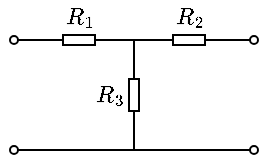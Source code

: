 <mxfile version="17.2.1" type="device"><diagram id="ODny1KBQm_rTSkWYAsMn" name="第 1 页"><mxGraphModel dx="219" dy="159" grid="1" gridSize="5" guides="1" tooltips="1" connect="1" arrows="1" fold="1" page="1" pageScale="1" pageWidth="827" pageHeight="1169" math="1" shadow="0"><root><mxCell id="0"/><mxCell id="1" parent="0"/><mxCell id="05imNlKcf5YotTEUm6NW-9" value="" style="endArrow=none;html=1;rounded=0;fontSize=12;startSize=4;endSize=1;strokeWidth=1;jumpStyle=none;jumpSize=6;entryX=1;entryY=0.5;entryDx=0;entryDy=0;entryPerimeter=0;startArrow=oval;startFill=0;" parent="1" target="05imNlKcf5YotTEUm6NW-12" edge="1"><mxGeometry width="50" height="50" relative="1" as="geometry"><mxPoint x="80" y="280" as="sourcePoint"/><mxPoint x="85" y="235" as="targetPoint"/></mxGeometry></mxCell><mxCell id="05imNlKcf5YotTEUm6NW-12" value="" style="pointerEvents=1;verticalLabelPosition=bottom;shadow=0;dashed=0;align=center;html=1;verticalAlign=top;shape=mxgraph.electrical.resistors.resistor_1;fontSize=10;direction=west;connectable=1;" parent="1" vertex="1"><mxGeometry x="100" y="277.5" width="25" height="5" as="geometry"/></mxCell><mxCell id="05imNlKcf5YotTEUm6NW-13" value="" style="endArrow=none;html=1;rounded=0;fontSize=10;startSize=3;endSize=3;exitX=0;exitY=0.5;exitDx=0;exitDy=0;exitPerimeter=0;startArrow=none;startFill=0;endFill=0;" parent="1" source="05imNlKcf5YotTEUm6NW-12" edge="1"><mxGeometry width="50" height="50" relative="1" as="geometry"><mxPoint x="314.5" y="160.5" as="sourcePoint"/><mxPoint x="140" y="280" as="targetPoint"/></mxGeometry></mxCell><mxCell id="05imNlKcf5YotTEUm6NW-22" value="$$R_1$$" style="text;html=1;resizable=1;autosize=1;align=center;verticalAlign=middle;points=[];fillColor=none;strokeColor=none;rounded=0;fontSize=10;movable=1;rotatable=1;deletable=1;editable=1;connectable=0;" parent="1" vertex="1"><mxGeometry x="100" y="260" width="25" height="17.5" as="geometry"/></mxCell><mxCell id="05imNlKcf5YotTEUm6NW-25" value="" style="endArrow=none;html=1;rounded=0;fontSize=12;startSize=4;endSize=1;strokeWidth=1;jumpStyle=none;jumpSize=6;startArrow=oval;startFill=0;entryX=0;entryY=0.5;entryDx=0;entryDy=0;entryPerimeter=0;" parent="1" edge="1" target="05imNlKcf5YotTEUm6NW-26"><mxGeometry width="50" height="50" relative="1" as="geometry"><mxPoint x="200" y="280" as="sourcePoint"/><mxPoint x="175" y="280" as="targetPoint"/></mxGeometry></mxCell><mxCell id="05imNlKcf5YotTEUm6NW-26" value="" style="pointerEvents=1;verticalLabelPosition=bottom;shadow=0;dashed=0;align=center;html=1;verticalAlign=top;shape=mxgraph.electrical.resistors.resistor_1;fontSize=10;direction=west;connectable=1;" parent="1" vertex="1"><mxGeometry x="155" y="277.5" width="25" height="5" as="geometry"/></mxCell><mxCell id="05imNlKcf5YotTEUm6NW-27" value="" style="endArrow=none;html=1;rounded=0;fontSize=10;startSize=3;endSize=3;startArrow=none;startFill=0;endFill=0;entryX=1;entryY=0.5;entryDx=0;entryDy=0;entryPerimeter=0;" parent="1" edge="1" target="05imNlKcf5YotTEUm6NW-26"><mxGeometry width="50" height="50" relative="1" as="geometry"><mxPoint x="140" y="280" as="sourcePoint"/><mxPoint x="150" y="280" as="targetPoint"/></mxGeometry></mxCell><mxCell id="05imNlKcf5YotTEUm6NW-34" value="$$R_2$$" style="text;html=1;resizable=1;autosize=1;align=center;verticalAlign=middle;points=[];fillColor=none;strokeColor=none;rounded=0;fontSize=10;movable=1;rotatable=1;deletable=1;editable=1;connectable=0;" parent="1" vertex="1"><mxGeometry x="155" y="261.25" width="25" height="15" as="geometry"/></mxCell><mxCell id="05imNlKcf5YotTEUm6NW-38" value="" style="pointerEvents=1;verticalLabelPosition=bottom;shadow=0;dashed=0;align=center;html=1;verticalAlign=top;shape=mxgraph.electrical.resistors.resistor_1;fontSize=10;direction=north;connectable=1;" parent="1" vertex="1"><mxGeometry x="137.5" y="295" width="5" height="25" as="geometry"/></mxCell><mxCell id="05imNlKcf5YotTEUm6NW-39" value="" style="endArrow=none;html=1;rounded=0;fontSize=10;startSize=3;endSize=3;startArrow=none;startFill=0;endFill=0;exitX=1;exitY=0.5;exitDx=0;exitDy=0;exitPerimeter=0;" parent="1" edge="1" source="05imNlKcf5YotTEUm6NW-38"><mxGeometry width="50" height="50" relative="1" as="geometry"><mxPoint x="145" y="290" as="sourcePoint"/><mxPoint x="140" y="280" as="targetPoint"/></mxGeometry></mxCell><mxCell id="05imNlKcf5YotTEUm6NW-43" value="" style="endArrow=none;html=1;rounded=0;fontSize=12;startSize=4;endSize=1;strokeWidth=1;jumpStyle=none;jumpSize=6;startArrow=none;startFill=0;entryX=0;entryY=0.5;entryDx=0;entryDy=0;entryPerimeter=0;" parent="1" edge="1" target="05imNlKcf5YotTEUm6NW-38"><mxGeometry width="50" height="50" relative="1" as="geometry"><mxPoint x="140" y="335" as="sourcePoint"/><mxPoint x="140" y="315" as="targetPoint"/></mxGeometry></mxCell><mxCell id="05imNlKcf5YotTEUm6NW-45" value="$$R_3$$" style="text;html=1;resizable=1;autosize=1;align=center;verticalAlign=middle;points=[];fillColor=none;strokeColor=none;rounded=0;fontSize=10;movable=1;rotatable=1;deletable=1;editable=1;connectable=0;" parent="1" vertex="1"><mxGeometry x="117.5" y="297.5" width="20" height="20" as="geometry"/></mxCell><mxCell id="tZPkuOd5bZkD-QxHRHIE-1" value="" style="endArrow=oval;html=1;rounded=0;startArrow=oval;startFill=0;endSize=4;startSize=4;endFill=0;" edge="1" parent="1"><mxGeometry width="50" height="50" relative="1" as="geometry"><mxPoint x="80" y="335" as="sourcePoint"/><mxPoint x="200" y="335" as="targetPoint"/></mxGeometry></mxCell></root></mxGraphModel></diagram></mxfile>